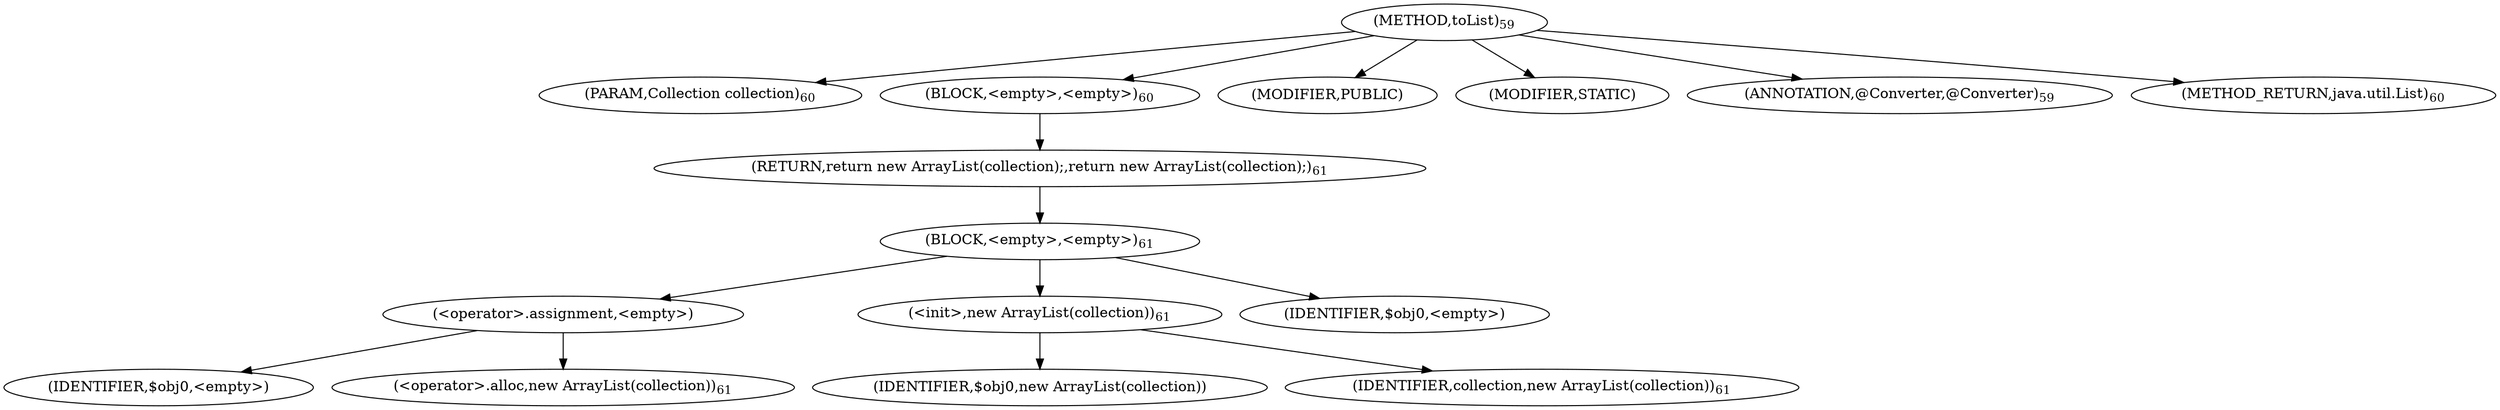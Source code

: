 digraph "toList" {  
"55" [label = <(METHOD,toList)<SUB>59</SUB>> ]
"56" [label = <(PARAM,Collection collection)<SUB>60</SUB>> ]
"57" [label = <(BLOCK,&lt;empty&gt;,&lt;empty&gt;)<SUB>60</SUB>> ]
"58" [label = <(RETURN,return new ArrayList(collection);,return new ArrayList(collection);)<SUB>61</SUB>> ]
"59" [label = <(BLOCK,&lt;empty&gt;,&lt;empty&gt;)<SUB>61</SUB>> ]
"60" [label = <(&lt;operator&gt;.assignment,&lt;empty&gt;)> ]
"61" [label = <(IDENTIFIER,$obj0,&lt;empty&gt;)> ]
"62" [label = <(&lt;operator&gt;.alloc,new ArrayList(collection))<SUB>61</SUB>> ]
"63" [label = <(&lt;init&gt;,new ArrayList(collection))<SUB>61</SUB>> ]
"64" [label = <(IDENTIFIER,$obj0,new ArrayList(collection))> ]
"65" [label = <(IDENTIFIER,collection,new ArrayList(collection))<SUB>61</SUB>> ]
"66" [label = <(IDENTIFIER,$obj0,&lt;empty&gt;)> ]
"67" [label = <(MODIFIER,PUBLIC)> ]
"68" [label = <(MODIFIER,STATIC)> ]
"69" [label = <(ANNOTATION,@Converter,@Converter)<SUB>59</SUB>> ]
"70" [label = <(METHOD_RETURN,java.util.List)<SUB>60</SUB>> ]
  "55" -> "56" 
  "55" -> "57" 
  "55" -> "67" 
  "55" -> "68" 
  "55" -> "69" 
  "55" -> "70" 
  "57" -> "58" 
  "58" -> "59" 
  "59" -> "60" 
  "59" -> "63" 
  "59" -> "66" 
  "60" -> "61" 
  "60" -> "62" 
  "63" -> "64" 
  "63" -> "65" 
}

